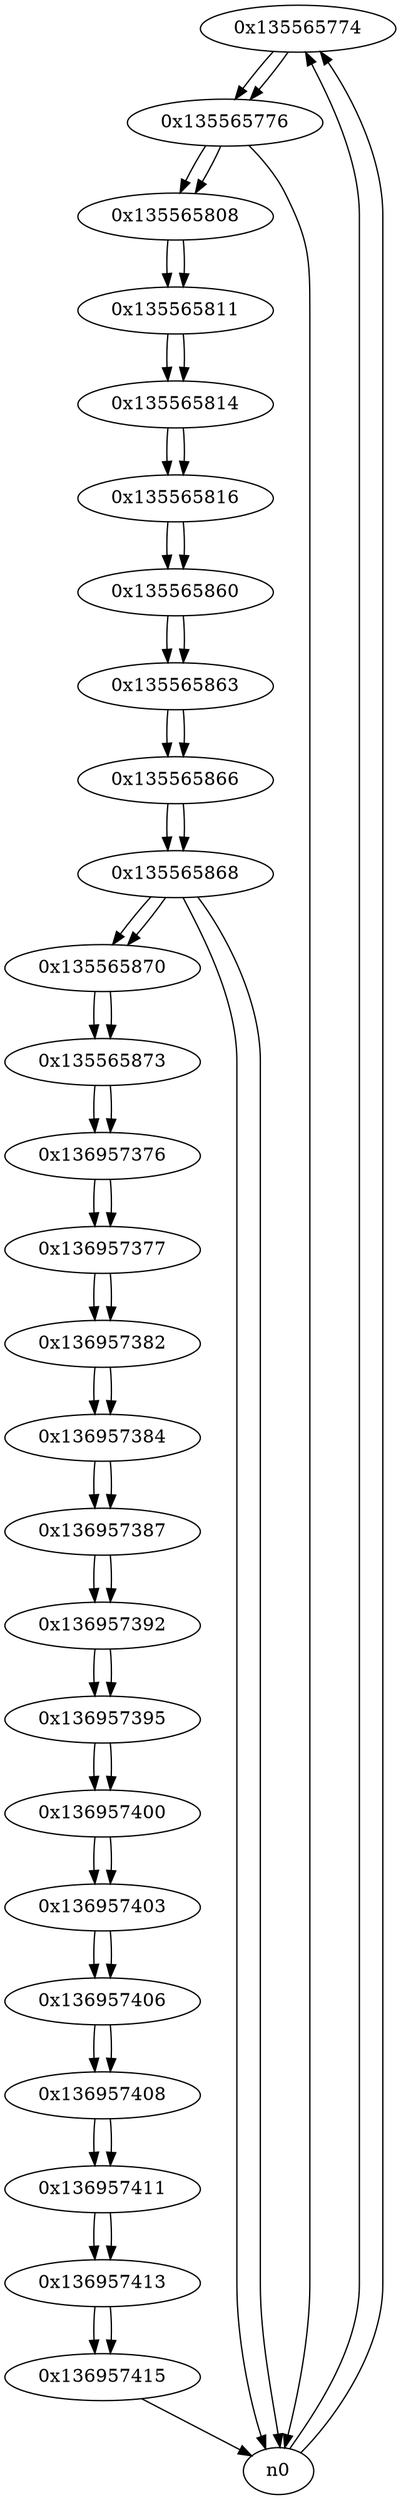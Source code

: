 digraph G{
/* nodes */
  n1 [label="0x135565774"]
  n2 [label="0x135565776"]
  n3 [label="0x135565808"]
  n4 [label="0x135565811"]
  n5 [label="0x135565814"]
  n6 [label="0x135565816"]
  n7 [label="0x135565860"]
  n8 [label="0x135565863"]
  n9 [label="0x135565866"]
  n10 [label="0x135565868"]
  n11 [label="0x135565870"]
  n12 [label="0x135565873"]
  n13 [label="0x136957376"]
  n14 [label="0x136957377"]
  n15 [label="0x136957382"]
  n16 [label="0x136957384"]
  n17 [label="0x136957387"]
  n18 [label="0x136957392"]
  n19 [label="0x136957395"]
  n20 [label="0x136957400"]
  n21 [label="0x136957403"]
  n22 [label="0x136957406"]
  n23 [label="0x136957408"]
  n24 [label="0x136957411"]
  n25 [label="0x136957413"]
  n26 [label="0x136957415"]
/* edges */
n1 -> n2;
n0 -> n1;
n0 -> n1;
n2 -> n3;
n2 -> n0;
n1 -> n2;
n3 -> n4;
n2 -> n3;
n4 -> n5;
n3 -> n4;
n5 -> n6;
n4 -> n5;
n6 -> n7;
n5 -> n6;
n7 -> n8;
n6 -> n7;
n8 -> n9;
n7 -> n8;
n9 -> n10;
n8 -> n9;
n10 -> n0;
n10 -> n11;
n10 -> n0;
n9 -> n10;
n11 -> n12;
n10 -> n11;
n12 -> n13;
n11 -> n12;
n13 -> n14;
n12 -> n13;
n14 -> n15;
n13 -> n14;
n15 -> n16;
n14 -> n15;
n16 -> n17;
n15 -> n16;
n17 -> n18;
n16 -> n17;
n18 -> n19;
n17 -> n18;
n19 -> n20;
n18 -> n19;
n20 -> n21;
n19 -> n20;
n21 -> n22;
n20 -> n21;
n22 -> n23;
n21 -> n22;
n23 -> n24;
n22 -> n23;
n24 -> n25;
n23 -> n24;
n25 -> n26;
n24 -> n25;
n26 -> n0;
n25 -> n26;
}
